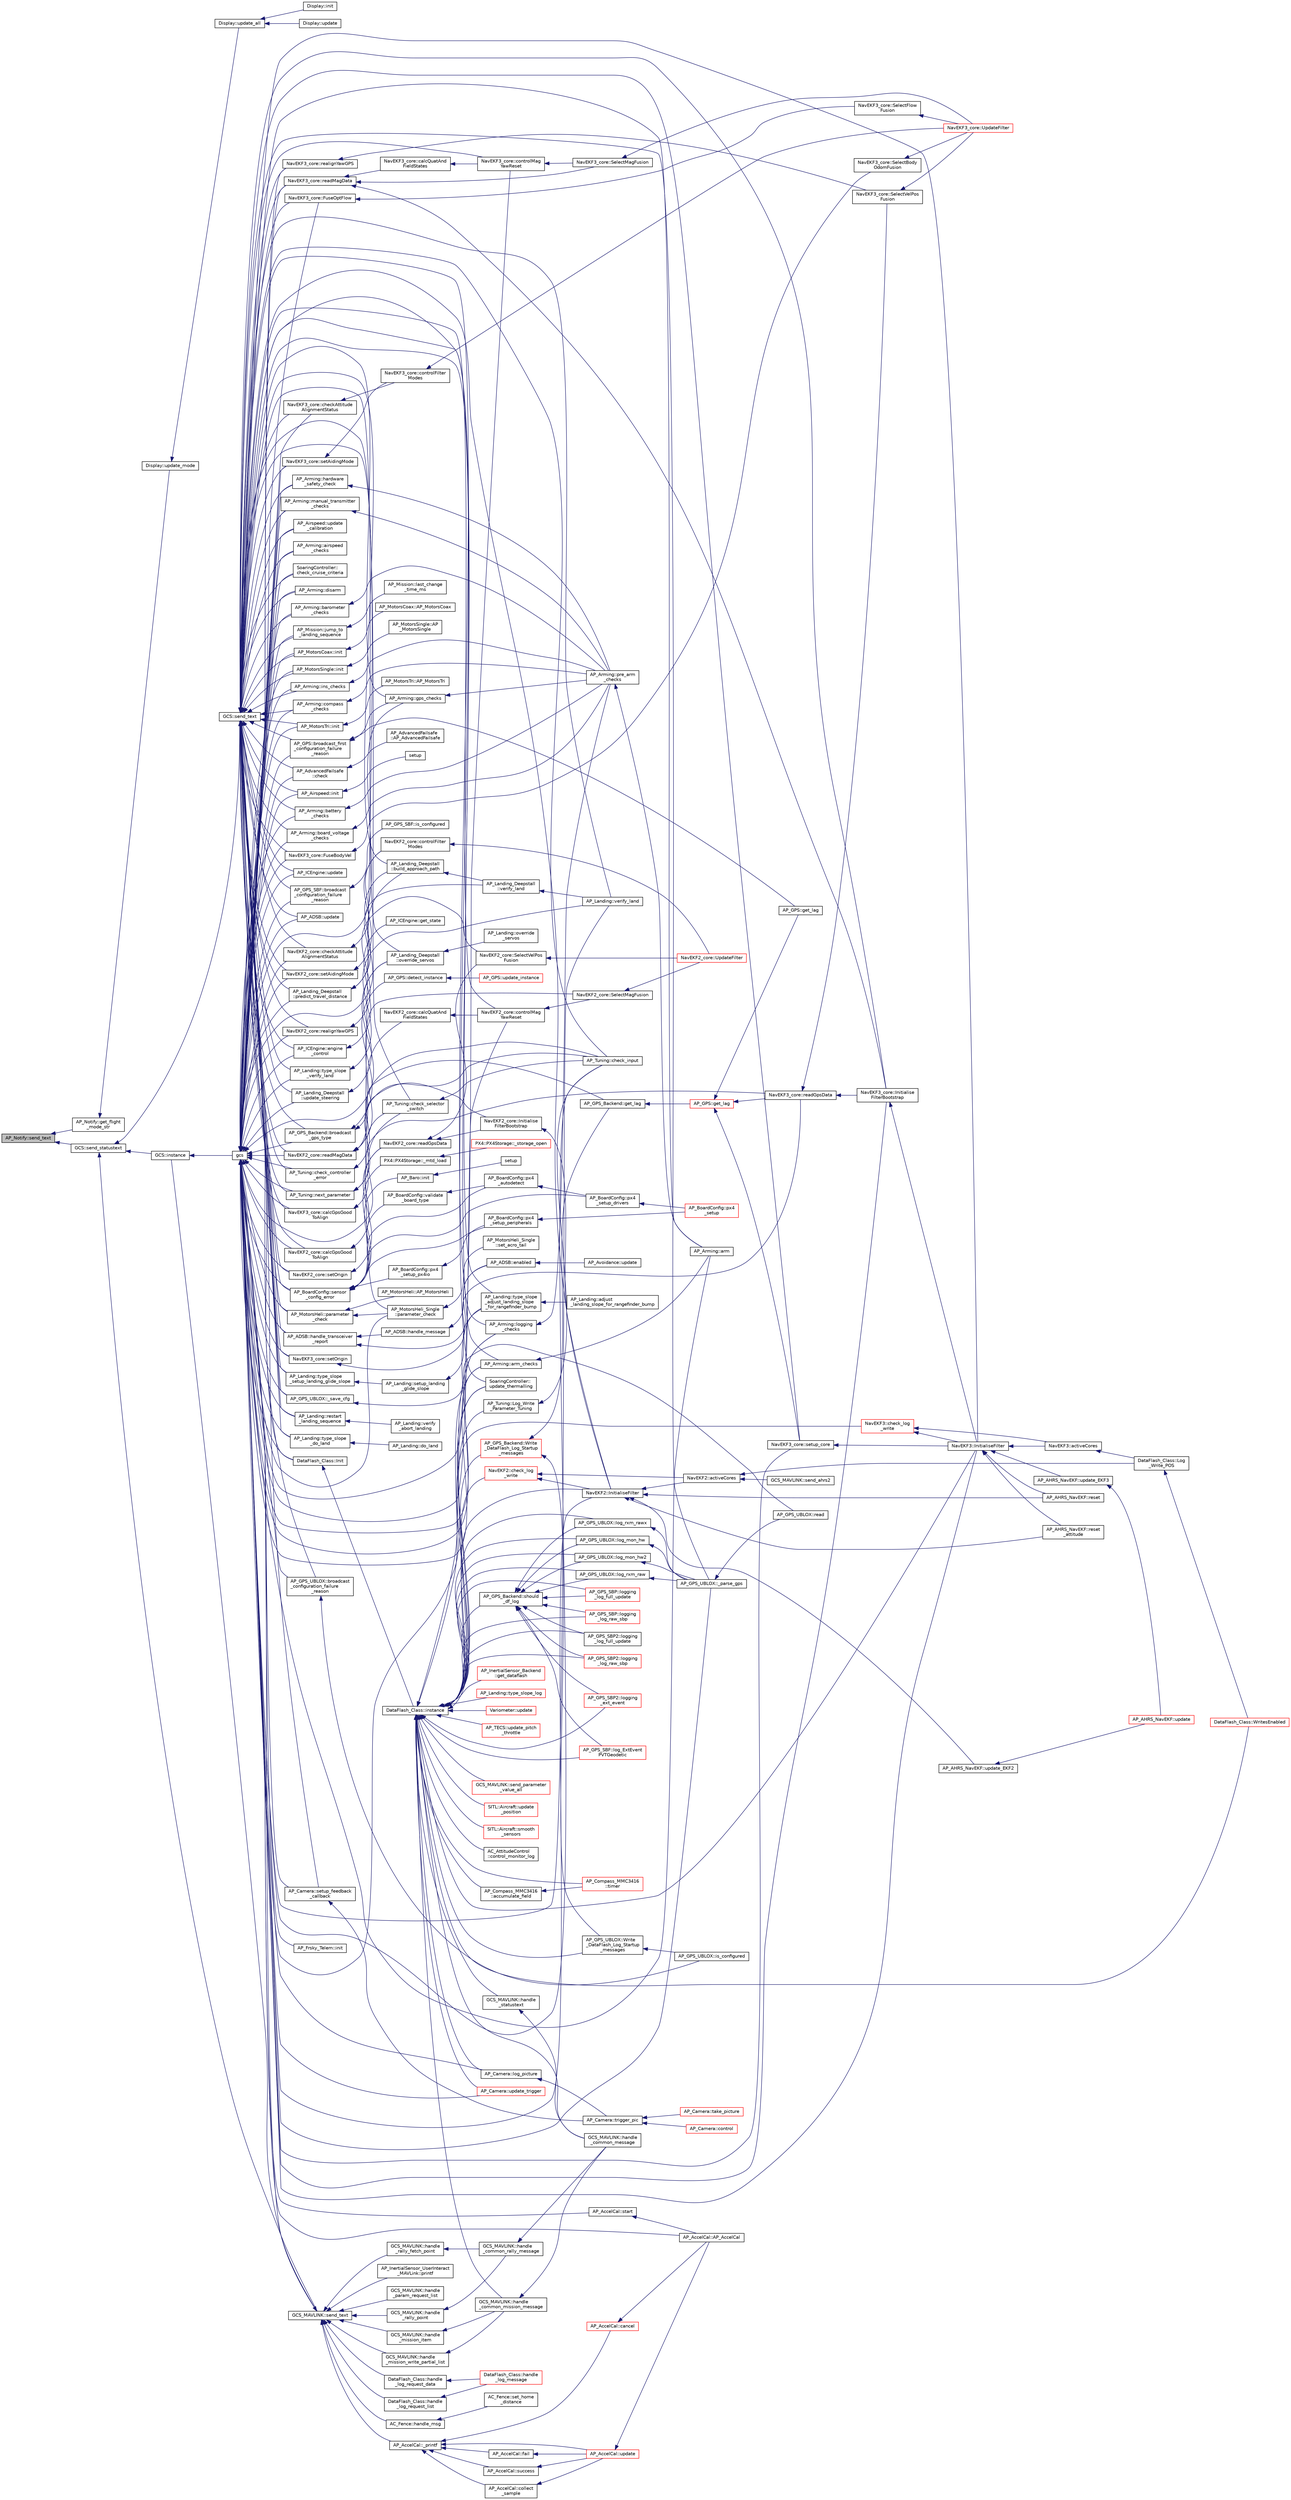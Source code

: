 digraph "AP_Notify::send_text"
{
 // INTERACTIVE_SVG=YES
  edge [fontname="Helvetica",fontsize="10",labelfontname="Helvetica",labelfontsize="10"];
  node [fontname="Helvetica",fontsize="10",shape=record];
  rankdir="LR";
  Node1 [label="AP_Notify::send_text",height=0.2,width=0.4,color="black", fillcolor="grey75", style="filled", fontcolor="black"];
  Node1 -> Node2 [dir="back",color="midnightblue",fontsize="10",style="solid",fontname="Helvetica"];
  Node2 [label="AP_Notify::get_flight\l_mode_str",height=0.2,width=0.4,color="black", fillcolor="white", style="filled",URL="$classAP__Notify.html#a315aeef94242b47b5e588a119529de9f"];
  Node2 -> Node3 [dir="back",color="midnightblue",fontsize="10",style="solid",fontname="Helvetica"];
  Node3 [label="Display::update_mode",height=0.2,width=0.4,color="black", fillcolor="white", style="filled",URL="$classDisplay.html#a451d07f2310565de93613d7de720e078"];
  Node3 -> Node4 [dir="back",color="midnightblue",fontsize="10",style="solid",fontname="Helvetica"];
  Node4 [label="Display::update_all",height=0.2,width=0.4,color="black", fillcolor="white", style="filled",URL="$classDisplay.html#ac7c05517e56f226edea08769a5607bcc"];
  Node4 -> Node5 [dir="back",color="midnightblue",fontsize="10",style="solid",fontname="Helvetica"];
  Node5 [label="Display::init",height=0.2,width=0.4,color="black", fillcolor="white", style="filled",URL="$classDisplay.html#a4626c1cb9f3ee5f4f9cb226de1115c2c"];
  Node4 -> Node6 [dir="back",color="midnightblue",fontsize="10",style="solid",fontname="Helvetica"];
  Node6 [label="Display::update",height=0.2,width=0.4,color="black", fillcolor="white", style="filled",URL="$classDisplay.html#ad2740b779d61e461c4dcaaf34f1fcd8f"];
  Node1 -> Node7 [dir="back",color="midnightblue",fontsize="10",style="solid",fontname="Helvetica"];
  Node7 [label="GCS::send_statustext",height=0.2,width=0.4,color="black", fillcolor="white", style="filled",URL="$classGCS.html#a313e604179053ea42415b1c9289f13cd"];
  Node7 -> Node8 [dir="back",color="midnightblue",fontsize="10",style="solid",fontname="Helvetica"];
  Node8 [label="GCS::send_text",height=0.2,width=0.4,color="black", fillcolor="white", style="filled",URL="$classGCS.html#a9866f3484283db744409e40719cef765"];
  Node8 -> Node9 [dir="back",color="midnightblue",fontsize="10",style="solid",fontname="Helvetica"];
  Node9 [label="AP_ADSB::update",height=0.2,width=0.4,color="black", fillcolor="white", style="filled",URL="$classAP__ADSB.html#ab8305f5d3238ab9efff026ed1e6dc283"];
  Node8 -> Node10 [dir="back",color="midnightblue",fontsize="10",style="solid",fontname="Helvetica"];
  Node10 [label="AP_ADSB::handle_transceiver\l_report",height=0.2,width=0.4,color="black", fillcolor="white", style="filled",URL="$classAP__ADSB.html#a3e100c93ec641fc04cbf8b0472a482f2"];
  Node10 -> Node11 [dir="back",color="midnightblue",fontsize="10",style="solid",fontname="Helvetica"];
  Node11 [label="AP_ADSB::enabled",height=0.2,width=0.4,color="black", fillcolor="white", style="filled",URL="$classAP__ADSB.html#af26aa027b7f46c7bc4c6df02e2b383d8"];
  Node11 -> Node12 [dir="back",color="midnightblue",fontsize="10",style="solid",fontname="Helvetica"];
  Node12 [label="AP_Avoidance::update",height=0.2,width=0.4,color="black", fillcolor="white", style="filled",URL="$classAP__Avoidance.html#a37059296c298d5f6d9a5fb11bab4d329"];
  Node10 -> Node13 [dir="back",color="midnightblue",fontsize="10",style="solid",fontname="Helvetica"];
  Node13 [label="AP_ADSB::handle_message",height=0.2,width=0.4,color="black", fillcolor="white", style="filled",URL="$classAP__ADSB.html#add2ce2f5a7bb949117e97164712f814e"];
  Node13 -> Node11 [dir="back",color="midnightblue",fontsize="10",style="solid",fontname="Helvetica"];
  Node8 -> Node14 [dir="back",color="midnightblue",fontsize="10",style="solid",fontname="Helvetica"];
  Node14 [label="AP_AdvancedFailsafe\l::check",height=0.2,width=0.4,color="black", fillcolor="white", style="filled",URL="$classAP__AdvancedFailsafe.html#a017a878d56457eea9bd9a59c07b92190"];
  Node14 -> Node15 [dir="back",color="midnightblue",fontsize="10",style="solid",fontname="Helvetica"];
  Node15 [label="AP_AdvancedFailsafe\l::AP_AdvancedFailsafe",height=0.2,width=0.4,color="black", fillcolor="white", style="filled",URL="$classAP__AdvancedFailsafe.html#a39be1f9cf2fd71b852e60314e24a5014"];
  Node8 -> Node16 [dir="back",color="midnightblue",fontsize="10",style="solid",fontname="Helvetica"];
  Node16 [label="AP_Airspeed::init",height=0.2,width=0.4,color="black", fillcolor="white", style="filled",URL="$classAP__Airspeed.html#a7499575104f24c6502e1148c353d9637"];
  Node16 -> Node17 [dir="back",color="midnightblue",fontsize="10",style="solid",fontname="Helvetica"];
  Node17 [label="setup",height=0.2,width=0.4,color="black", fillcolor="white", style="filled",URL="$Airspeed_8cpp.html#a4fc01d736fe50cf5b977f755b675f11d"];
  Node8 -> Node18 [dir="back",color="midnightblue",fontsize="10",style="solid",fontname="Helvetica"];
  Node18 [label="AP_Airspeed::update\l_calibration",height=0.2,width=0.4,color="black", fillcolor="white", style="filled",URL="$classAP__Airspeed.html#a1c80f3cc71861ab7b3ea235439746645"];
  Node8 -> Node19 [dir="back",color="midnightblue",fontsize="10",style="solid",fontname="Helvetica"];
  Node19 [label="AP_Arming::barometer\l_checks",height=0.2,width=0.4,color="black", fillcolor="white", style="filled",URL="$classAP__Arming.html#af6f4e5ed936ada30378367cda0ad7710"];
  Node19 -> Node20 [dir="back",color="midnightblue",fontsize="10",style="solid",fontname="Helvetica"];
  Node20 [label="AP_Arming::pre_arm\l_checks",height=0.2,width=0.4,color="black", fillcolor="white", style="filled",URL="$classAP__Arming.html#a73c03baf7f22b7124a2ac9e9286a850a"];
  Node20 -> Node21 [dir="back",color="midnightblue",fontsize="10",style="solid",fontname="Helvetica"];
  Node21 [label="AP_Arming::arm",height=0.2,width=0.4,color="black", fillcolor="white", style="filled",URL="$classAP__Arming.html#a47b859d9929a736df2f08a1cad03efcb"];
  Node8 -> Node22 [dir="back",color="midnightblue",fontsize="10",style="solid",fontname="Helvetica"];
  Node22 [label="AP_Arming::airspeed\l_checks",height=0.2,width=0.4,color="black", fillcolor="white", style="filled",URL="$classAP__Arming.html#a2b7ca6e3c7517feca088b28d45f2fc61"];
  Node8 -> Node23 [dir="back",color="midnightblue",fontsize="10",style="solid",fontname="Helvetica"];
  Node23 [label="AP_Arming::logging\l_checks",height=0.2,width=0.4,color="black", fillcolor="white", style="filled",URL="$classAP__Arming.html#a42b683a689bf706a186653bcf3c1d442"];
  Node23 -> Node20 [dir="back",color="midnightblue",fontsize="10",style="solid",fontname="Helvetica"];
  Node8 -> Node24 [dir="back",color="midnightblue",fontsize="10",style="solid",fontname="Helvetica"];
  Node24 [label="AP_Arming::ins_checks",height=0.2,width=0.4,color="black", fillcolor="white", style="filled",URL="$classAP__Arming.html#a98bb929393d206413a92adb94d443fc8"];
  Node24 -> Node20 [dir="back",color="midnightblue",fontsize="10",style="solid",fontname="Helvetica"];
  Node8 -> Node25 [dir="back",color="midnightblue",fontsize="10",style="solid",fontname="Helvetica"];
  Node25 [label="AP_Arming::compass\l_checks",height=0.2,width=0.4,color="black", fillcolor="white", style="filled",URL="$classAP__Arming.html#a24332b3f5e2e233914bce12e69ae9564"];
  Node25 -> Node20 [dir="back",color="midnightblue",fontsize="10",style="solid",fontname="Helvetica"];
  Node8 -> Node26 [dir="back",color="midnightblue",fontsize="10",style="solid",fontname="Helvetica"];
  Node26 [label="AP_Arming::gps_checks",height=0.2,width=0.4,color="black", fillcolor="white", style="filled",URL="$classAP__Arming.html#a3e31fe40e0d7d0e6befd2f82dd6b5a6d"];
  Node26 -> Node20 [dir="back",color="midnightblue",fontsize="10",style="solid",fontname="Helvetica"];
  Node8 -> Node27 [dir="back",color="midnightblue",fontsize="10",style="solid",fontname="Helvetica"];
  Node27 [label="AP_Arming::battery\l_checks",height=0.2,width=0.4,color="black", fillcolor="white", style="filled",URL="$classAP__Arming.html#a03bd378dc54cf6f8624cac6c2e59aa79"];
  Node27 -> Node20 [dir="back",color="midnightblue",fontsize="10",style="solid",fontname="Helvetica"];
  Node8 -> Node28 [dir="back",color="midnightblue",fontsize="10",style="solid",fontname="Helvetica"];
  Node28 [label="AP_Arming::hardware\l_safety_check",height=0.2,width=0.4,color="black", fillcolor="white", style="filled",URL="$classAP__Arming.html#a66dd88cc4605d1c91c655b2959274b5c"];
  Node28 -> Node20 [dir="back",color="midnightblue",fontsize="10",style="solid",fontname="Helvetica"];
  Node8 -> Node29 [dir="back",color="midnightblue",fontsize="10",style="solid",fontname="Helvetica"];
  Node29 [label="AP_Arming::manual_transmitter\l_checks",height=0.2,width=0.4,color="black", fillcolor="white", style="filled",URL="$classAP__Arming.html#aa2db8e16fc960948bf9ddd7fd875bb3b"];
  Node29 -> Node20 [dir="back",color="midnightblue",fontsize="10",style="solid",fontname="Helvetica"];
  Node8 -> Node30 [dir="back",color="midnightblue",fontsize="10",style="solid",fontname="Helvetica"];
  Node30 [label="AP_Arming::board_voltage\l_checks",height=0.2,width=0.4,color="black", fillcolor="white", style="filled",URL="$classAP__Arming.html#a3a7732a0c5ed5b5ccbb97e72c2a6587c"];
  Node30 -> Node20 [dir="back",color="midnightblue",fontsize="10",style="solid",fontname="Helvetica"];
  Node8 -> Node31 [dir="back",color="midnightblue",fontsize="10",style="solid",fontname="Helvetica"];
  Node31 [label="AP_Arming::arm_checks",height=0.2,width=0.4,color="black", fillcolor="white", style="filled",URL="$classAP__Arming.html#ab2f0095af9b74996b11006d85fc137ed"];
  Node31 -> Node21 [dir="back",color="midnightblue",fontsize="10",style="solid",fontname="Helvetica"];
  Node8 -> Node21 [dir="back",color="midnightblue",fontsize="10",style="solid",fontname="Helvetica"];
  Node8 -> Node32 [dir="back",color="midnightblue",fontsize="10",style="solid",fontname="Helvetica"];
  Node32 [label="AP_Arming::disarm",height=0.2,width=0.4,color="black", fillcolor="white", style="filled",URL="$classAP__Arming.html#a1cd502992feb63526f3e2942576d4c03"];
  Node8 -> Node33 [dir="back",color="midnightblue",fontsize="10",style="solid",fontname="Helvetica"];
  Node33 [label="AP_BoardConfig::sensor\l_config_error",height=0.2,width=0.4,color="black", fillcolor="white", style="filled",URL="$classAP__BoardConfig.html#ab7d977aecbbe7090266bee755bf2cc32"];
  Node33 -> Node34 [dir="back",color="midnightblue",fontsize="10",style="solid",fontname="Helvetica"];
  Node34 [label="PX4::PX4Storage::_mtd_load",height=0.2,width=0.4,color="black", fillcolor="white", style="filled",URL="$classPX4_1_1PX4Storage.html#aad546c170b46ea2e79f105f6a3118ae3"];
  Node34 -> Node35 [dir="back",color="midnightblue",fontsize="10",style="solid",fontname="Helvetica"];
  Node35 [label="PX4::PX4Storage::_storage_open",height=0.2,width=0.4,color="red", fillcolor="white", style="filled",URL="$classPX4_1_1PX4Storage.html#a02878fb502221c2389d3758bbab18170"];
  Node33 -> Node36 [dir="back",color="midnightblue",fontsize="10",style="solid",fontname="Helvetica"];
  Node36 [label="AP_Baro::init",height=0.2,width=0.4,color="black", fillcolor="white", style="filled",URL="$classAP__Baro.html#a942db790233528bfbb4d9a07c3454360"];
  Node36 -> Node37 [dir="back",color="midnightblue",fontsize="10",style="solid",fontname="Helvetica"];
  Node37 [label="setup",height=0.2,width=0.4,color="black", fillcolor="white", style="filled",URL="$BARO__generic_8cpp.html#a4fc01d736fe50cf5b977f755b675f11d"];
  Node33 -> Node38 [dir="back",color="midnightblue",fontsize="10",style="solid",fontname="Helvetica"];
  Node38 [label="AP_BoardConfig::px4\l_autodetect",height=0.2,width=0.4,color="black", fillcolor="white", style="filled",URL="$classAP__BoardConfig.html#a7c4ef7fb1a262ecf7ae398c064a8bd2b"];
  Node38 -> Node39 [dir="back",color="midnightblue",fontsize="10",style="solid",fontname="Helvetica"];
  Node39 [label="AP_BoardConfig::px4\l_setup_drivers",height=0.2,width=0.4,color="black", fillcolor="white", style="filled",URL="$classAP__BoardConfig.html#a8eea748fde57e8fe745477393457c576"];
  Node39 -> Node40 [dir="back",color="midnightblue",fontsize="10",style="solid",fontname="Helvetica"];
  Node40 [label="AP_BoardConfig::px4\l_setup",height=0.2,width=0.4,color="red", fillcolor="white", style="filled",URL="$classAP__BoardConfig.html#acc8c8524ca7415a823bb446a8a09d1f1"];
  Node33 -> Node39 [dir="back",color="midnightblue",fontsize="10",style="solid",fontname="Helvetica"];
  Node33 -> Node41 [dir="back",color="midnightblue",fontsize="10",style="solid",fontname="Helvetica"];
  Node41 [label="AP_BoardConfig::px4\l_setup_peripherals",height=0.2,width=0.4,color="black", fillcolor="white", style="filled",URL="$classAP__BoardConfig.html#abf10a9f4d43760ea3311c4bd22e6205f"];
  Node41 -> Node40 [dir="back",color="midnightblue",fontsize="10",style="solid",fontname="Helvetica"];
  Node33 -> Node42 [dir="back",color="midnightblue",fontsize="10",style="solid",fontname="Helvetica"];
  Node42 [label="AP_BoardConfig::px4\l_setup_px4io",height=0.2,width=0.4,color="black", fillcolor="white", style="filled",URL="$classAP__BoardConfig.html#aa2db66012c1c14fc1ae4f42ff3433785"];
  Node42 -> Node41 [dir="back",color="midnightblue",fontsize="10",style="solid",fontname="Helvetica"];
  Node33 -> Node43 [dir="back",color="midnightblue",fontsize="10",style="solid",fontname="Helvetica"];
  Node43 [label="AP_BoardConfig::validate\l_board_type",height=0.2,width=0.4,color="black", fillcolor="white", style="filled",URL="$classAP__BoardConfig.html#a4627edfc76be9285ca507f8a58c60b72"];
  Node43 -> Node38 [dir="back",color="midnightblue",fontsize="10",style="solid",fontname="Helvetica"];
  Node8 -> Node44 [dir="back",color="midnightblue",fontsize="10",style="solid",fontname="Helvetica"];
  Node44 [label="AP_Camera::setup_feedback\l_callback",height=0.2,width=0.4,color="black", fillcolor="white", style="filled",URL="$classAP__Camera.html#a52203d3c3cc7e420e58c6d0e882f35f4"];
  Node44 -> Node45 [dir="back",color="midnightblue",fontsize="10",style="solid",fontname="Helvetica"];
  Node45 [label="AP_Camera::trigger_pic",height=0.2,width=0.4,color="black", fillcolor="white", style="filled",URL="$classAP__Camera.html#a912338131e4f4ab09eb09139d471b7b3"];
  Node45 -> Node46 [dir="back",color="midnightblue",fontsize="10",style="solid",fontname="Helvetica"];
  Node46 [label="AP_Camera::control",height=0.2,width=0.4,color="red", fillcolor="white", style="filled",URL="$classAP__Camera.html#a7c7aa23d1a71db5345bb11899bbb8f31"];
  Node45 -> Node47 [dir="back",color="midnightblue",fontsize="10",style="solid",fontname="Helvetica"];
  Node47 [label="AP_Camera::take_picture",height=0.2,width=0.4,color="red", fillcolor="white", style="filled",URL="$classAP__Camera.html#a5d7170c290ba358aab4e79e8e79bbb70"];
  Node8 -> Node48 [dir="back",color="midnightblue",fontsize="10",style="solid",fontname="Helvetica"];
  Node48 [label="AP_GPS::broadcast_first\l_configuration_failure\l_reason",height=0.2,width=0.4,color="black", fillcolor="white", style="filled",URL="$classAP__GPS.html#a04a660c6aeee0add4d4d6ebac74c2944"];
  Node48 -> Node49 [dir="back",color="midnightblue",fontsize="10",style="solid",fontname="Helvetica"];
  Node49 [label="AP_GPS::get_lag",height=0.2,width=0.4,color="black", fillcolor="white", style="filled",URL="$classAP__GPS.html#a6e74a89971cdb43f9d24e5dd9a36a090"];
  Node48 -> Node26 [dir="back",color="midnightblue",fontsize="10",style="solid",fontname="Helvetica"];
  Node8 -> Node50 [dir="back",color="midnightblue",fontsize="10",style="solid",fontname="Helvetica"];
  Node50 [label="AP_GPS_SBF::broadcast\l_configuration_failure\l_reason",height=0.2,width=0.4,color="black", fillcolor="white", style="filled",URL="$classAP__GPS__SBF.html#a3afd5ceacd87462981cc290fd3dcc66d"];
  Node50 -> Node51 [dir="back",color="midnightblue",fontsize="10",style="solid",fontname="Helvetica"];
  Node51 [label="AP_GPS_SBF::is_configured",height=0.2,width=0.4,color="black", fillcolor="white", style="filled",URL="$classAP__GPS__SBF.html#a6efa60b7831d8b60ebee050d2d37842d"];
  Node8 -> Node52 [dir="back",color="midnightblue",fontsize="10",style="solid",fontname="Helvetica"];
  Node52 [label="AP_GPS_UBLOX::_parse_gps",height=0.2,width=0.4,color="black", fillcolor="white", style="filled",URL="$classAP__GPS__UBLOX.html#a16ae8ab4b0babfbc2245beb0a438ec33"];
  Node52 -> Node53 [dir="back",color="midnightblue",fontsize="10",style="solid",fontname="Helvetica"];
  Node53 [label="AP_GPS_UBLOX::read",height=0.2,width=0.4,color="black", fillcolor="white", style="filled",URL="$classAP__GPS__UBLOX.html#a09825f5ca37ee9bdb5e0939a4073a84e"];
  Node8 -> Node54 [dir="back",color="midnightblue",fontsize="10",style="solid",fontname="Helvetica"];
  Node54 [label="AP_GPS_UBLOX::_save_cfg",height=0.2,width=0.4,color="black", fillcolor="white", style="filled",URL="$classAP__GPS__UBLOX.html#a735f714c51ff36ab8e5fa4cf266627ab"];
  Node54 -> Node53 [dir="back",color="midnightblue",fontsize="10",style="solid",fontname="Helvetica"];
  Node8 -> Node55 [dir="back",color="midnightblue",fontsize="10",style="solid",fontname="Helvetica"];
  Node55 [label="AP_GPS_UBLOX::broadcast\l_configuration_failure\l_reason",height=0.2,width=0.4,color="black", fillcolor="white", style="filled",URL="$classAP__GPS__UBLOX.html#a63fbd7a6bd3cac3ce3072a4713a0d1bc"];
  Node55 -> Node56 [dir="back",color="midnightblue",fontsize="10",style="solid",fontname="Helvetica"];
  Node56 [label="AP_GPS_UBLOX::is_configured",height=0.2,width=0.4,color="black", fillcolor="white", style="filled",URL="$classAP__GPS__UBLOX.html#a58f67b3059c4ba8892d12ae9139f077d"];
  Node8 -> Node57 [dir="back",color="midnightblue",fontsize="10",style="solid",fontname="Helvetica"];
  Node57 [label="AP_GPS_Backend::broadcast\l_gps_type",height=0.2,width=0.4,color="black", fillcolor="white", style="filled",URL="$classAP__GPS__Backend.html#ae08cc0de134fdba86c629c09dc5c8790"];
  Node57 -> Node58 [dir="back",color="midnightblue",fontsize="10",style="solid",fontname="Helvetica"];
  Node58 [label="AP_GPS::detect_instance",height=0.2,width=0.4,color="black", fillcolor="white", style="filled",URL="$classAP__GPS.html#a4bdd5c70ed358b4147a58c7d09f040dd"];
  Node58 -> Node59 [dir="back",color="midnightblue",fontsize="10",style="solid",fontname="Helvetica"];
  Node59 [label="AP_GPS::update_instance",height=0.2,width=0.4,color="red", fillcolor="white", style="filled",URL="$classAP__GPS.html#a83302e8b52e5d01ae67375b3542eb460"];
  Node57 -> Node60 [dir="back",color="midnightblue",fontsize="10",style="solid",fontname="Helvetica"];
  Node60 [label="AP_GPS_Backend::get_lag",height=0.2,width=0.4,color="black", fillcolor="white", style="filled",URL="$classAP__GPS__Backend.html#aef958d85d2717afc7b1e3af3eaf19291"];
  Node60 -> Node61 [dir="back",color="midnightblue",fontsize="10",style="solid",fontname="Helvetica"];
  Node61 [label="AP_GPS::get_lag",height=0.2,width=0.4,color="red", fillcolor="white", style="filled",URL="$classAP__GPS.html#a4a682466e84404be8ca6f66816fd56a5"];
  Node61 -> Node49 [dir="back",color="midnightblue",fontsize="10",style="solid",fontname="Helvetica"];
  Node61 -> Node62 [dir="back",color="midnightblue",fontsize="10",style="solid",fontname="Helvetica"];
  Node62 [label="NavEKF3_core::readGpsData",height=0.2,width=0.4,color="black", fillcolor="white", style="filled",URL="$classNavEKF3__core.html#ac8dc281034818e5fc9b2207daa2b7c3a"];
  Node62 -> Node63 [dir="back",color="midnightblue",fontsize="10",style="solid",fontname="Helvetica"];
  Node63 [label="NavEKF3_core::Initialise\lFilterBootstrap",height=0.2,width=0.4,color="black", fillcolor="white", style="filled",URL="$classNavEKF3__core.html#aae18ada44b1b7be0d45af03391ef961a"];
  Node63 -> Node64 [dir="back",color="midnightblue",fontsize="10",style="solid",fontname="Helvetica"];
  Node64 [label="NavEKF3::InitialiseFilter",height=0.2,width=0.4,color="black", fillcolor="white", style="filled",URL="$classNavEKF3.html#a07f064fa513fbb6e7188141904f3b5b5"];
  Node64 -> Node65 [dir="back",color="midnightblue",fontsize="10",style="solid",fontname="Helvetica"];
  Node65 [label="AP_AHRS_NavEKF::update_EKF3",height=0.2,width=0.4,color="black", fillcolor="white", style="filled",URL="$classAP__AHRS__NavEKF.html#a324160404f12959e955554f5aed26459"];
  Node65 -> Node66 [dir="back",color="midnightblue",fontsize="10",style="solid",fontname="Helvetica"];
  Node66 [label="AP_AHRS_NavEKF::update",height=0.2,width=0.4,color="red", fillcolor="white", style="filled",URL="$classAP__AHRS__NavEKF.html#ac8111979c5dc37a55b2c50818534ea52"];
  Node64 -> Node67 [dir="back",color="midnightblue",fontsize="10",style="solid",fontname="Helvetica"];
  Node67 [label="AP_AHRS_NavEKF::reset",height=0.2,width=0.4,color="black", fillcolor="white", style="filled",URL="$classAP__AHRS__NavEKF.html#a532ff0df024a4537e5a108c42ba405a7"];
  Node64 -> Node68 [dir="back",color="midnightblue",fontsize="10",style="solid",fontname="Helvetica"];
  Node68 [label="AP_AHRS_NavEKF::reset\l_attitude",height=0.2,width=0.4,color="black", fillcolor="white", style="filled",URL="$classAP__AHRS__NavEKF.html#a9bd3c7f1793a48cd0d736b19fbfaf19a"];
  Node64 -> Node69 [dir="back",color="midnightblue",fontsize="10",style="solid",fontname="Helvetica"];
  Node69 [label="NavEKF3::activeCores",height=0.2,width=0.4,color="black", fillcolor="white", style="filled",URL="$classNavEKF3.html#a3e1f50ad977a17222fcd7a6851b0f2ec"];
  Node69 -> Node70 [dir="back",color="midnightblue",fontsize="10",style="solid",fontname="Helvetica"];
  Node70 [label="DataFlash_Class::Log\l_Write_POS",height=0.2,width=0.4,color="black", fillcolor="white", style="filled",URL="$classDataFlash__Class.html#a46e58faaa53c44516433f6bb7bde4163"];
  Node70 -> Node71 [dir="back",color="midnightblue",fontsize="10",style="solid",fontname="Helvetica"];
  Node71 [label="DataFlash_Class::WritesEnabled",height=0.2,width=0.4,color="red", fillcolor="white", style="filled",URL="$classDataFlash__Class.html#a680528ccef337901407a125439e1f397"];
  Node62 -> Node72 [dir="back",color="midnightblue",fontsize="10",style="solid",fontname="Helvetica"];
  Node72 [label="NavEKF3_core::SelectVelPos\lFusion",height=0.2,width=0.4,color="black", fillcolor="white", style="filled",URL="$classNavEKF3__core.html#a8f4723dabc873f7112948a18b290fb01"];
  Node72 -> Node73 [dir="back",color="midnightblue",fontsize="10",style="solid",fontname="Helvetica"];
  Node73 [label="NavEKF3_core::UpdateFilter",height=0.2,width=0.4,color="red", fillcolor="white", style="filled",URL="$classNavEKF3__core.html#a2a7fae9e0bf2ce6fc2f9b3918dc168d3"];
  Node61 -> Node74 [dir="back",color="midnightblue",fontsize="10",style="solid",fontname="Helvetica"];
  Node74 [label="NavEKF3_core::setup_core",height=0.2,width=0.4,color="black", fillcolor="white", style="filled",URL="$classNavEKF3__core.html#a0b8f47e59f846a862b145edfaa9b7e99"];
  Node74 -> Node64 [dir="back",color="midnightblue",fontsize="10",style="solid",fontname="Helvetica"];
  Node8 -> Node75 [dir="back",color="midnightblue",fontsize="10",style="solid",fontname="Helvetica"];
  Node75 [label="AP_ICEngine::update",height=0.2,width=0.4,color="black", fillcolor="white", style="filled",URL="$classAP__ICEngine.html#a72c0687138bdfde2f905f00be039b710"];
  Node8 -> Node76 [dir="back",color="midnightblue",fontsize="10",style="solid",fontname="Helvetica"];
  Node76 [label="AP_ICEngine::engine\l_control",height=0.2,width=0.4,color="black", fillcolor="white", style="filled",URL="$classAP__ICEngine.html#a7ff9bcb99673c2fdd18f017902759fdc"];
  Node76 -> Node77 [dir="back",color="midnightblue",fontsize="10",style="solid",fontname="Helvetica"];
  Node77 [label="AP_ICEngine::get_state",height=0.2,width=0.4,color="black", fillcolor="white", style="filled",URL="$classAP__ICEngine.html#a8f16fbca2b8c8ecd7b0c4b25e75b780c"];
  Node8 -> Node78 [dir="back",color="midnightblue",fontsize="10",style="solid",fontname="Helvetica"];
  Node78 [label="AP_Landing::verify_land",height=0.2,width=0.4,color="black", fillcolor="white", style="filled",URL="$classAP__Landing.html#afdbc34de818b9cb366336c23660fd495"];
  Node8 -> Node79 [dir="back",color="midnightblue",fontsize="10",style="solid",fontname="Helvetica"];
  Node79 [label="AP_Landing::restart\l_landing_sequence",height=0.2,width=0.4,color="black", fillcolor="white", style="filled",URL="$classAP__Landing.html#a4cb652398231c274e6061aa6b211366b"];
  Node79 -> Node80 [dir="back",color="midnightblue",fontsize="10",style="solid",fontname="Helvetica"];
  Node80 [label="AP_Landing::verify\l_abort_landing",height=0.2,width=0.4,color="black", fillcolor="white", style="filled",URL="$classAP__Landing.html#a23d5d937afe630bfa1d3eeea5d767e4b"];
  Node8 -> Node81 [dir="back",color="midnightblue",fontsize="10",style="solid",fontname="Helvetica"];
  Node81 [label="AP_Landing_Deepstall\l::override_servos",height=0.2,width=0.4,color="black", fillcolor="white", style="filled",URL="$classAP__Landing__Deepstall.html#aa518e1d049391f63af62d1374f4ee817"];
  Node81 -> Node82 [dir="back",color="midnightblue",fontsize="10",style="solid",fontname="Helvetica"];
  Node82 [label="AP_Landing::override\l_servos",height=0.2,width=0.4,color="black", fillcolor="white", style="filled",URL="$classAP__Landing.html#ab2d71a947b43a822f9b76a29ac4cf901"];
  Node8 -> Node83 [dir="back",color="midnightblue",fontsize="10",style="solid",fontname="Helvetica"];
  Node83 [label="AP_Landing_Deepstall\l::build_approach_path",height=0.2,width=0.4,color="black", fillcolor="white", style="filled",URL="$classAP__Landing__Deepstall.html#a4a72b071a83b10f686db40d93a9ddb7c"];
  Node83 -> Node84 [dir="back",color="midnightblue",fontsize="10",style="solid",fontname="Helvetica"];
  Node84 [label="AP_Landing_Deepstall\l::verify_land",height=0.2,width=0.4,color="black", fillcolor="white", style="filled",URL="$classAP__Landing__Deepstall.html#af3cde793ef57477c3468547de0a8a90f"];
  Node84 -> Node78 [dir="back",color="midnightblue",fontsize="10",style="solid",fontname="Helvetica"];
  Node8 -> Node85 [dir="back",color="midnightblue",fontsize="10",style="solid",fontname="Helvetica"];
  Node85 [label="AP_Landing_Deepstall\l::predict_travel_distance",height=0.2,width=0.4,color="black", fillcolor="white", style="filled",URL="$classAP__Landing__Deepstall.html#a03961c4449fc8bee752c05603b801f96"];
  Node85 -> Node83 [dir="back",color="midnightblue",fontsize="10",style="solid",fontname="Helvetica"];
  Node85 -> Node84 [dir="back",color="midnightblue",fontsize="10",style="solid",fontname="Helvetica"];
  Node8 -> Node86 [dir="back",color="midnightblue",fontsize="10",style="solid",fontname="Helvetica"];
  Node86 [label="AP_Landing_Deepstall\l::update_steering",height=0.2,width=0.4,color="black", fillcolor="white", style="filled",URL="$classAP__Landing__Deepstall.html#aab1493714eff9f5a31b0d084e003e536"];
  Node86 -> Node81 [dir="back",color="midnightblue",fontsize="10",style="solid",fontname="Helvetica"];
  Node8 -> Node87 [dir="back",color="midnightblue",fontsize="10",style="solid",fontname="Helvetica"];
  Node87 [label="AP_Landing::type_slope\l_do_land",height=0.2,width=0.4,color="black", fillcolor="white", style="filled",URL="$classAP__Landing.html#af39dd86c5af8eea24ce31fe858b9c26b"];
  Node87 -> Node88 [dir="back",color="midnightblue",fontsize="10",style="solid",fontname="Helvetica"];
  Node88 [label="AP_Landing::do_land",height=0.2,width=0.4,color="black", fillcolor="white", style="filled",URL="$classAP__Landing.html#ac7cb51eaa69d1bed262223b56ee2c4ce"];
  Node8 -> Node89 [dir="back",color="midnightblue",fontsize="10",style="solid",fontname="Helvetica"];
  Node89 [label="AP_Landing::type_slope\l_verify_land",height=0.2,width=0.4,color="black", fillcolor="white", style="filled",URL="$classAP__Landing.html#a7e884642791e4b1f0b9c396b86055a6a"];
  Node89 -> Node78 [dir="back",color="midnightblue",fontsize="10",style="solid",fontname="Helvetica"];
  Node8 -> Node90 [dir="back",color="midnightblue",fontsize="10",style="solid",fontname="Helvetica"];
  Node90 [label="AP_Landing::type_slope\l_adjust_landing_slope\l_for_rangefinder_bump",height=0.2,width=0.4,color="black", fillcolor="white", style="filled",URL="$classAP__Landing.html#a68317a4d27e65aadc7013a9363da5ce3"];
  Node90 -> Node91 [dir="back",color="midnightblue",fontsize="10",style="solid",fontname="Helvetica"];
  Node91 [label="AP_Landing::adjust\l_landing_slope_for_rangefinder_bump",height=0.2,width=0.4,color="black", fillcolor="white", style="filled",URL="$classAP__Landing.html#aca701ba52726269447500bdf654b3b10"];
  Node8 -> Node92 [dir="back",color="midnightblue",fontsize="10",style="solid",fontname="Helvetica"];
  Node92 [label="AP_Landing::type_slope\l_setup_landing_glide_slope",height=0.2,width=0.4,color="black", fillcolor="white", style="filled",URL="$classAP__Landing.html#a1dfa510a03baa86e6814acf6b3c75595"];
  Node92 -> Node93 [dir="back",color="midnightblue",fontsize="10",style="solid",fontname="Helvetica"];
  Node93 [label="AP_Landing::setup_landing\l_glide_slope",height=0.2,width=0.4,color="black", fillcolor="white", style="filled",URL="$classAP__Landing.html#a5cdce89b787f18c99ced194d501c50ae"];
  Node93 -> Node90 [dir="back",color="midnightblue",fontsize="10",style="solid",fontname="Helvetica"];
  Node8 -> Node94 [dir="back",color="midnightblue",fontsize="10",style="solid",fontname="Helvetica"];
  Node94 [label="AP_Mission::jump_to\l_landing_sequence",height=0.2,width=0.4,color="black", fillcolor="white", style="filled",URL="$classAP__Mission.html#a05baa29469cdd5a9606903a7c6b3f3c1"];
  Node94 -> Node95 [dir="back",color="midnightblue",fontsize="10",style="solid",fontname="Helvetica"];
  Node95 [label="AP_Mission::last_change\l_time_ms",height=0.2,width=0.4,color="black", fillcolor="white", style="filled",URL="$classAP__Mission.html#ad7c38b95e293e4a8304ecf520842e5c7"];
  Node8 -> Node96 [dir="back",color="midnightblue",fontsize="10",style="solid",fontname="Helvetica"];
  Node96 [label="AP_MotorsCoax::init",height=0.2,width=0.4,color="black", fillcolor="white", style="filled",URL="$classAP__MotorsCoax.html#a608e8b345514d5dc776e9127340c16ce"];
  Node96 -> Node97 [dir="back",color="midnightblue",fontsize="10",style="solid",fontname="Helvetica"];
  Node97 [label="AP_MotorsCoax::AP_MotorsCoax",height=0.2,width=0.4,color="black", fillcolor="white", style="filled",URL="$classAP__MotorsCoax.html#a9f2013067a9ad3699bad4bd7ec4fba55",tooltip="Constructor. "];
  Node8 -> Node98 [dir="back",color="midnightblue",fontsize="10",style="solid",fontname="Helvetica"];
  Node98 [label="AP_MotorsHeli::parameter\l_check",height=0.2,width=0.4,color="black", fillcolor="white", style="filled",URL="$classAP__MotorsHeli.html#aa7172580b1d54866a8314e3276fe629f"];
  Node98 -> Node99 [dir="back",color="midnightblue",fontsize="10",style="solid",fontname="Helvetica"];
  Node99 [label="AP_MotorsHeli::AP_MotorsHeli",height=0.2,width=0.4,color="black", fillcolor="white", style="filled",URL="$classAP__MotorsHeli.html#a800343822b4cef4639f4f0a563cb1875",tooltip="Constructor. "];
  Node98 -> Node100 [dir="back",color="midnightblue",fontsize="10",style="solid",fontname="Helvetica"];
  Node100 [label="AP_MotorsHeli_Single\l::parameter_check",height=0.2,width=0.4,color="black", fillcolor="white", style="filled",URL="$classAP__MotorsHeli__Single.html#a3a46691da820ffb3555bcf207127d372"];
  Node100 -> Node101 [dir="back",color="midnightblue",fontsize="10",style="solid",fontname="Helvetica"];
  Node101 [label="AP_MotorsHeli_Single\l::set_acro_tail",height=0.2,width=0.4,color="black", fillcolor="white", style="filled",URL="$classAP__MotorsHeli__Single.html#a190e383774bbdb47389e2a42a4b61fd0"];
  Node8 -> Node100 [dir="back",color="midnightblue",fontsize="10",style="solid",fontname="Helvetica"];
  Node8 -> Node102 [dir="back",color="midnightblue",fontsize="10",style="solid",fontname="Helvetica"];
  Node102 [label="AP_MotorsSingle::init",height=0.2,width=0.4,color="black", fillcolor="white", style="filled",URL="$classAP__MotorsSingle.html#a23f9e9dec626aa810d730065eabadbf3"];
  Node102 -> Node103 [dir="back",color="midnightblue",fontsize="10",style="solid",fontname="Helvetica"];
  Node103 [label="AP_MotorsSingle::AP\l_MotorsSingle",height=0.2,width=0.4,color="black", fillcolor="white", style="filled",URL="$classAP__MotorsSingle.html#a93eade83957680ac6f0b01fadc8fbbfa",tooltip="Constructor. "];
  Node8 -> Node104 [dir="back",color="midnightblue",fontsize="10",style="solid",fontname="Helvetica"];
  Node104 [label="AP_MotorsTri::init",height=0.2,width=0.4,color="black", fillcolor="white", style="filled",URL="$classAP__MotorsTri.html#ab3d9289eccb10b59908b71f5d6deef12"];
  Node104 -> Node105 [dir="back",color="midnightblue",fontsize="10",style="solid",fontname="Helvetica"];
  Node105 [label="AP_MotorsTri::AP_MotorsTri",height=0.2,width=0.4,color="black", fillcolor="white", style="filled",URL="$classAP__MotorsTri.html#a282f48b7e788fbbe5ae835a00937cb02",tooltip="Constructor. "];
  Node8 -> Node106 [dir="back",color="midnightblue",fontsize="10",style="solid",fontname="Helvetica"];
  Node106 [label="NavEKF2::InitialiseFilter",height=0.2,width=0.4,color="black", fillcolor="white", style="filled",URL="$classNavEKF2.html#a9c447b8d84abf2dfc845ddbbbad46a2b"];
  Node106 -> Node107 [dir="back",color="midnightblue",fontsize="10",style="solid",fontname="Helvetica"];
  Node107 [label="AP_AHRS_NavEKF::update_EKF2",height=0.2,width=0.4,color="black", fillcolor="white", style="filled",URL="$classAP__AHRS__NavEKF.html#a0187c6d3d4348b002a204c05d3e94b07"];
  Node107 -> Node66 [dir="back",color="midnightblue",fontsize="10",style="solid",fontname="Helvetica"];
  Node106 -> Node67 [dir="back",color="midnightblue",fontsize="10",style="solid",fontname="Helvetica"];
  Node106 -> Node68 [dir="back",color="midnightblue",fontsize="10",style="solid",fontname="Helvetica"];
  Node106 -> Node108 [dir="back",color="midnightblue",fontsize="10",style="solid",fontname="Helvetica"];
  Node108 [label="NavEKF2::activeCores",height=0.2,width=0.4,color="black", fillcolor="white", style="filled",URL="$classNavEKF2.html#ab18af2714c15fcf190493c01e2a28c73"];
  Node108 -> Node70 [dir="back",color="midnightblue",fontsize="10",style="solid",fontname="Helvetica"];
  Node108 -> Node109 [dir="back",color="midnightblue",fontsize="10",style="solid",fontname="Helvetica"];
  Node109 [label="GCS_MAVLINK::send_ahrs2",height=0.2,width=0.4,color="black", fillcolor="white", style="filled",URL="$structGCS__MAVLINK.html#a558ba3447048b78cb9dde460053e2741"];
  Node8 -> Node110 [dir="back",color="midnightblue",fontsize="10",style="solid",fontname="Helvetica"];
  Node110 [label="NavEKF2_core::setAidingMode",height=0.2,width=0.4,color="black", fillcolor="white", style="filled",URL="$classNavEKF2__core.html#a9bd042974d65cfc6b789959c980281e9"];
  Node110 -> Node111 [dir="back",color="midnightblue",fontsize="10",style="solid",fontname="Helvetica"];
  Node111 [label="NavEKF2_core::controlFilter\lModes",height=0.2,width=0.4,color="black", fillcolor="white", style="filled",URL="$classNavEKF2__core.html#a9c41b138c335540f4cc51c4b3fff9b9f"];
  Node111 -> Node112 [dir="back",color="midnightblue",fontsize="10",style="solid",fontname="Helvetica"];
  Node112 [label="NavEKF2_core::UpdateFilter",height=0.2,width=0.4,color="red", fillcolor="white", style="filled",URL="$classNavEKF2__core.html#a5f5c815cbd5ebba30d731f89f87726c3"];
  Node8 -> Node113 [dir="back",color="midnightblue",fontsize="10",style="solid",fontname="Helvetica"];
  Node113 [label="NavEKF2_core::checkAttitude\lAlignmentStatus",height=0.2,width=0.4,color="black", fillcolor="white", style="filled",URL="$classNavEKF2__core.html#aeae0381fbcdde23ea1a58f929d0aeafb"];
  Node113 -> Node111 [dir="back",color="midnightblue",fontsize="10",style="solid",fontname="Helvetica"];
  Node8 -> Node114 [dir="back",color="midnightblue",fontsize="10",style="solid",fontname="Helvetica"];
  Node114 [label="NavEKF2_core::setOrigin",height=0.2,width=0.4,color="black", fillcolor="white", style="filled",URL="$classNavEKF2__core.html#af5d9a266f5cbe14a3777c0fd4b54a8a2"];
  Node114 -> Node115 [dir="back",color="midnightblue",fontsize="10",style="solid",fontname="Helvetica"];
  Node115 [label="NavEKF2_core::readGpsData",height=0.2,width=0.4,color="black", fillcolor="white", style="filled",URL="$classNavEKF2__core.html#ae325dba2deac733f1de41c5e7ee4f707"];
  Node115 -> Node116 [dir="back",color="midnightblue",fontsize="10",style="solid",fontname="Helvetica"];
  Node116 [label="NavEKF2_core::Initialise\lFilterBootstrap",height=0.2,width=0.4,color="black", fillcolor="white", style="filled",URL="$classNavEKF2__core.html#a4a06ae47c3edebdecd2b179a0567f00b"];
  Node116 -> Node106 [dir="back",color="midnightblue",fontsize="10",style="solid",fontname="Helvetica"];
  Node115 -> Node117 [dir="back",color="midnightblue",fontsize="10",style="solid",fontname="Helvetica"];
  Node117 [label="NavEKF2_core::SelectVelPos\lFusion",height=0.2,width=0.4,color="black", fillcolor="white", style="filled",URL="$classNavEKF2__core.html#aff31047fa71772bca7ce574617ede0f6"];
  Node117 -> Node112 [dir="back",color="midnightblue",fontsize="10",style="solid",fontname="Helvetica"];
  Node8 -> Node118 [dir="back",color="midnightblue",fontsize="10",style="solid",fontname="Helvetica"];
  Node118 [label="NavEKF2_core::controlMag\lYawReset",height=0.2,width=0.4,color="black", fillcolor="white", style="filled",URL="$classNavEKF2__core.html#a3989e564224adfa26b0e32a5a03aca10"];
  Node118 -> Node119 [dir="back",color="midnightblue",fontsize="10",style="solid",fontname="Helvetica"];
  Node119 [label="NavEKF2_core::SelectMagFusion",height=0.2,width=0.4,color="black", fillcolor="white", style="filled",URL="$classNavEKF2__core.html#aa0f6cd840e93e0233f056c88ce45ef85"];
  Node119 -> Node112 [dir="back",color="midnightblue",fontsize="10",style="solid",fontname="Helvetica"];
  Node8 -> Node120 [dir="back",color="midnightblue",fontsize="10",style="solid",fontname="Helvetica"];
  Node120 [label="NavEKF2_core::realignYawGPS",height=0.2,width=0.4,color="black", fillcolor="white", style="filled",URL="$classNavEKF2__core.html#aed15cb967c48ddec08676da95e7af668"];
  Node120 -> Node117 [dir="back",color="midnightblue",fontsize="10",style="solid",fontname="Helvetica"];
  Node8 -> Node121 [dir="back",color="midnightblue",fontsize="10",style="solid",fontname="Helvetica"];
  Node121 [label="NavEKF2_core::readMagData",height=0.2,width=0.4,color="black", fillcolor="white", style="filled",URL="$classNavEKF2__core.html#abf6ac301297f486d9690d97c7a19dad8"];
  Node121 -> Node116 [dir="back",color="midnightblue",fontsize="10",style="solid",fontname="Helvetica"];
  Node121 -> Node122 [dir="back",color="midnightblue",fontsize="10",style="solid",fontname="Helvetica"];
  Node122 [label="NavEKF2_core::calcQuatAnd\lFieldStates",height=0.2,width=0.4,color="black", fillcolor="white", style="filled",URL="$classNavEKF2__core.html#af6d172634e15ba1643bf4c53c390f5e2"];
  Node122 -> Node118 [dir="back",color="midnightblue",fontsize="10",style="solid",fontname="Helvetica"];
  Node121 -> Node119 [dir="back",color="midnightblue",fontsize="10",style="solid",fontname="Helvetica"];
  Node8 -> Node123 [dir="back",color="midnightblue",fontsize="10",style="solid",fontname="Helvetica"];
  Node123 [label="NavEKF2_core::calcGpsGood\lToAlign",height=0.2,width=0.4,color="black", fillcolor="white", style="filled",URL="$classNavEKF2__core.html#af17ad10645eedde6134e5988ed2b80b2"];
  Node123 -> Node115 [dir="back",color="midnightblue",fontsize="10",style="solid",fontname="Helvetica"];
  Node8 -> Node64 [dir="back",color="midnightblue",fontsize="10",style="solid",fontname="Helvetica"];
  Node8 -> Node124 [dir="back",color="midnightblue",fontsize="10",style="solid",fontname="Helvetica"];
  Node124 [label="NavEKF3_core::setAidingMode",height=0.2,width=0.4,color="black", fillcolor="white", style="filled",URL="$classNavEKF3__core.html#aa136ad0e0f33a45a6f9d907e4543b9c2"];
  Node124 -> Node125 [dir="back",color="midnightblue",fontsize="10",style="solid",fontname="Helvetica"];
  Node125 [label="NavEKF3_core::controlFilter\lModes",height=0.2,width=0.4,color="black", fillcolor="white", style="filled",URL="$classNavEKF3__core.html#a95c6e08d506573f77311f547a0d97fd2"];
  Node125 -> Node73 [dir="back",color="midnightblue",fontsize="10",style="solid",fontname="Helvetica"];
  Node8 -> Node126 [dir="back",color="midnightblue",fontsize="10",style="solid",fontname="Helvetica"];
  Node126 [label="NavEKF3_core::checkAttitude\lAlignmentStatus",height=0.2,width=0.4,color="black", fillcolor="white", style="filled",URL="$classNavEKF3__core.html#a7ccaa712cd813dd23e6cb1a438be83ae"];
  Node126 -> Node125 [dir="back",color="midnightblue",fontsize="10",style="solid",fontname="Helvetica"];
  Node8 -> Node127 [dir="back",color="midnightblue",fontsize="10",style="solid",fontname="Helvetica"];
  Node127 [label="NavEKF3_core::setOrigin",height=0.2,width=0.4,color="black", fillcolor="white", style="filled",URL="$classNavEKF3__core.html#af9e8c548152f6184e43f212ce519d228"];
  Node127 -> Node62 [dir="back",color="midnightblue",fontsize="10",style="solid",fontname="Helvetica"];
  Node8 -> Node74 [dir="back",color="midnightblue",fontsize="10",style="solid",fontname="Helvetica"];
  Node8 -> Node63 [dir="back",color="midnightblue",fontsize="10",style="solid",fontname="Helvetica"];
  Node8 -> Node128 [dir="back",color="midnightblue",fontsize="10",style="solid",fontname="Helvetica"];
  Node128 [label="NavEKF3_core::controlMag\lYawReset",height=0.2,width=0.4,color="black", fillcolor="white", style="filled",URL="$classNavEKF3__core.html#ae050fc8e6c45d5134f8cba8dabc719e8"];
  Node128 -> Node129 [dir="back",color="midnightblue",fontsize="10",style="solid",fontname="Helvetica"];
  Node129 [label="NavEKF3_core::SelectMagFusion",height=0.2,width=0.4,color="black", fillcolor="white", style="filled",URL="$classNavEKF3__core.html#a800d407d377e6532d563c68cc3c731d8"];
  Node129 -> Node73 [dir="back",color="midnightblue",fontsize="10",style="solid",fontname="Helvetica"];
  Node8 -> Node130 [dir="back",color="midnightblue",fontsize="10",style="solid",fontname="Helvetica"];
  Node130 [label="NavEKF3_core::realignYawGPS",height=0.2,width=0.4,color="black", fillcolor="white", style="filled",URL="$classNavEKF3__core.html#a178c96e9746f94c6aff4c1af261f1a02"];
  Node130 -> Node72 [dir="back",color="midnightblue",fontsize="10",style="solid",fontname="Helvetica"];
  Node8 -> Node131 [dir="back",color="midnightblue",fontsize="10",style="solid",fontname="Helvetica"];
  Node131 [label="NavEKF3_core::readMagData",height=0.2,width=0.4,color="black", fillcolor="white", style="filled",URL="$classNavEKF3__core.html#a39fe9f76e9c368cba51e9af9b2367513"];
  Node131 -> Node63 [dir="back",color="midnightblue",fontsize="10",style="solid",fontname="Helvetica"];
  Node131 -> Node132 [dir="back",color="midnightblue",fontsize="10",style="solid",fontname="Helvetica"];
  Node132 [label="NavEKF3_core::calcQuatAnd\lFieldStates",height=0.2,width=0.4,color="black", fillcolor="white", style="filled",URL="$classNavEKF3__core.html#a93a3f4411a8dc4df4819e13856d037d5"];
  Node132 -> Node128 [dir="back",color="midnightblue",fontsize="10",style="solid",fontname="Helvetica"];
  Node131 -> Node129 [dir="back",color="midnightblue",fontsize="10",style="solid",fontname="Helvetica"];
  Node8 -> Node133 [dir="back",color="midnightblue",fontsize="10",style="solid",fontname="Helvetica"];
  Node133 [label="NavEKF3_core::FuseOptFlow",height=0.2,width=0.4,color="black", fillcolor="white", style="filled",URL="$classNavEKF3__core.html#a54648c765fad2d34d1de4453beb07f01"];
  Node133 -> Node134 [dir="back",color="midnightblue",fontsize="10",style="solid",fontname="Helvetica"];
  Node134 [label="NavEKF3_core::SelectFlow\lFusion",height=0.2,width=0.4,color="black", fillcolor="white", style="filled",URL="$classNavEKF3__core.html#a39734940646764850a021495895c7beb"];
  Node134 -> Node73 [dir="back",color="midnightblue",fontsize="10",style="solid",fontname="Helvetica"];
  Node8 -> Node135 [dir="back",color="midnightblue",fontsize="10",style="solid",fontname="Helvetica"];
  Node135 [label="NavEKF3_core::FuseBodyVel",height=0.2,width=0.4,color="black", fillcolor="white", style="filled",URL="$classNavEKF3__core.html#ac3a112101b27d4efd4d9f9cb7904268f"];
  Node135 -> Node136 [dir="back",color="midnightblue",fontsize="10",style="solid",fontname="Helvetica"];
  Node136 [label="NavEKF3_core::SelectBody\lOdomFusion",height=0.2,width=0.4,color="black", fillcolor="white", style="filled",URL="$classNavEKF3__core.html#a3428bb1101c7d29ed20a768b39e234a1"];
  Node136 -> Node73 [dir="back",color="midnightblue",fontsize="10",style="solid",fontname="Helvetica"];
  Node8 -> Node137 [dir="back",color="midnightblue",fontsize="10",style="solid",fontname="Helvetica"];
  Node137 [label="NavEKF3_core::calcGpsGood\lToAlign",height=0.2,width=0.4,color="black", fillcolor="white", style="filled",URL="$classNavEKF3__core.html#ab712c6228fff3e0413b5bf039755ccaf"];
  Node137 -> Node62 [dir="back",color="midnightblue",fontsize="10",style="solid",fontname="Helvetica"];
  Node8 -> Node138 [dir="back",color="midnightblue",fontsize="10",style="solid",fontname="Helvetica"];
  Node138 [label="SoaringController::\lcheck_cruise_criteria",height=0.2,width=0.4,color="black", fillcolor="white", style="filled",URL="$classSoaringController.html#a67d3126fd2b67b567a8aac3998948170"];
  Node8 -> Node139 [dir="back",color="midnightblue",fontsize="10",style="solid",fontname="Helvetica"];
  Node139 [label="SoaringController::\lupdate_thermalling",height=0.2,width=0.4,color="black", fillcolor="white", style="filled",URL="$classSoaringController.html#abfbc693fd6c93da20fb098aedf6fd596"];
  Node8 -> Node140 [dir="back",color="midnightblue",fontsize="10",style="solid",fontname="Helvetica"];
  Node140 [label="AP_Tuning::check_selector\l_switch",height=0.2,width=0.4,color="black", fillcolor="white", style="filled",URL="$classAP__Tuning.html#a2c322bf5acb10cb09aee89436abf4e04"];
  Node140 -> Node141 [dir="back",color="midnightblue",fontsize="10",style="solid",fontname="Helvetica"];
  Node141 [label="AP_Tuning::check_input",height=0.2,width=0.4,color="black", fillcolor="white", style="filled",URL="$classAP__Tuning.html#a26bf8c5e3711e547ce95654ca285fecb"];
  Node8 -> Node141 [dir="back",color="midnightblue",fontsize="10",style="solid",fontname="Helvetica"];
  Node8 -> Node142 [dir="back",color="midnightblue",fontsize="10",style="solid",fontname="Helvetica"];
  Node142 [label="AP_Tuning::next_parameter",height=0.2,width=0.4,color="black", fillcolor="white", style="filled",URL="$classAP__Tuning.html#a983f0deed9283fcce372f6cc12746b67"];
  Node142 -> Node140 [dir="back",color="midnightblue",fontsize="10",style="solid",fontname="Helvetica"];
  Node142 -> Node141 [dir="back",color="midnightblue",fontsize="10",style="solid",fontname="Helvetica"];
  Node8 -> Node143 [dir="back",color="midnightblue",fontsize="10",style="solid",fontname="Helvetica"];
  Node143 [label="AP_Tuning::check_controller\l_error",height=0.2,width=0.4,color="black", fillcolor="white", style="filled",URL="$classAP__Tuning.html#a2edf7f8bc74c25be438ec7ceacbe9267"];
  Node143 -> Node141 [dir="back",color="midnightblue",fontsize="10",style="solid",fontname="Helvetica"];
  Node8 -> Node144 [dir="back",color="midnightblue",fontsize="10",style="solid",fontname="Helvetica"];
  Node144 [label="DataFlash_Class::Init",height=0.2,width=0.4,color="black", fillcolor="white", style="filled",URL="$classDataFlash__Class.html#aabebe7ff9db07e2890274fceaa81b063"];
  Node144 -> Node145 [dir="back",color="midnightblue",fontsize="10",style="solid",fontname="Helvetica"];
  Node145 [label="DataFlash_Class::instance",height=0.2,width=0.4,color="black", fillcolor="white", style="filled",URL="$classDataFlash__Class.html#af898b7f68e05b5d2a6eaf53d2c178983"];
  Node145 -> Node146 [dir="back",color="midnightblue",fontsize="10",style="solid",fontname="Helvetica"];
  Node146 [label="AC_AttitudeControl\l::control_monitor_log",height=0.2,width=0.4,color="black", fillcolor="white", style="filled",URL="$classAC__AttitudeControl.html#a24124a33c8cd7a9cd575d0c16a1e2d5b"];
  Node145 -> Node23 [dir="back",color="midnightblue",fontsize="10",style="solid",fontname="Helvetica"];
  Node145 -> Node31 [dir="back",color="midnightblue",fontsize="10",style="solid",fontname="Helvetica"];
  Node145 -> Node147 [dir="back",color="midnightblue",fontsize="10",style="solid",fontname="Helvetica"];
  Node147 [label="AP_Camera::log_picture",height=0.2,width=0.4,color="black", fillcolor="white", style="filled",URL="$classAP__Camera.html#ae511c5d9c318c1650f04b4ecb5709112"];
  Node147 -> Node45 [dir="back",color="midnightblue",fontsize="10",style="solid",fontname="Helvetica"];
  Node145 -> Node148 [dir="back",color="midnightblue",fontsize="10",style="solid",fontname="Helvetica"];
  Node148 [label="AP_Camera::update_trigger",height=0.2,width=0.4,color="red", fillcolor="white", style="filled",URL="$classAP__Camera.html#a3809f54e2cc95832bb8d5e43451e834f"];
  Node145 -> Node149 [dir="back",color="midnightblue",fontsize="10",style="solid",fontname="Helvetica"];
  Node149 [label="AP_Compass_MMC3416\l::timer",height=0.2,width=0.4,color="red", fillcolor="white", style="filled",URL="$classAP__Compass__MMC3416.html#a8b5b61173af45f3892c51bbeda783190"];
  Node145 -> Node150 [dir="back",color="midnightblue",fontsize="10",style="solid",fontname="Helvetica"];
  Node150 [label="AP_Compass_MMC3416\l::accumulate_field",height=0.2,width=0.4,color="black", fillcolor="white", style="filled",URL="$classAP__Compass__MMC3416.html#aa81525e474696e469db55ad9712a1b4f"];
  Node150 -> Node149 [dir="back",color="midnightblue",fontsize="10",style="solid",fontname="Helvetica"];
  Node145 -> Node151 [dir="back",color="midnightblue",fontsize="10",style="solid",fontname="Helvetica"];
  Node151 [label="AP_GPS_SBF::log_ExtEvent\lPVTGeodetic",height=0.2,width=0.4,color="red", fillcolor="white", style="filled",URL="$classAP__GPS__SBF.html#a029bda686db2bccb2b98f78cf5ea38fe"];
  Node145 -> Node152 [dir="back",color="midnightblue",fontsize="10",style="solid",fontname="Helvetica"];
  Node152 [label="AP_GPS_SBP::logging\l_log_full_update",height=0.2,width=0.4,color="red", fillcolor="white", style="filled",URL="$classAP__GPS__SBP.html#af5d2846c5c8368ab5d6d9456f78cb04d"];
  Node145 -> Node153 [dir="back",color="midnightblue",fontsize="10",style="solid",fontname="Helvetica"];
  Node153 [label="AP_GPS_SBP::logging\l_log_raw_sbp",height=0.2,width=0.4,color="red", fillcolor="white", style="filled",URL="$classAP__GPS__SBP.html#a03c2f3629f94e7b6df5989cc33d9d59a"];
  Node145 -> Node154 [dir="back",color="midnightblue",fontsize="10",style="solid",fontname="Helvetica"];
  Node154 [label="AP_GPS_SBP2::logging\l_log_full_update",height=0.2,width=0.4,color="black", fillcolor="white", style="filled",URL="$classAP__GPS__SBP2.html#adc254567a151ff0db903b861319f0d56"];
  Node145 -> Node155 [dir="back",color="midnightblue",fontsize="10",style="solid",fontname="Helvetica"];
  Node155 [label="AP_GPS_SBP2::logging\l_log_raw_sbp",height=0.2,width=0.4,color="red", fillcolor="white", style="filled",URL="$classAP__GPS__SBP2.html#af58239a6684265d3fde51012411d110c"];
  Node145 -> Node156 [dir="back",color="midnightblue",fontsize="10",style="solid",fontname="Helvetica"];
  Node156 [label="AP_GPS_SBP2::logging\l_ext_event",height=0.2,width=0.4,color="red", fillcolor="white", style="filled",URL="$classAP__GPS__SBP2.html#ae8c7f53ee8183d7f0b915e9b5a494ae6"];
  Node145 -> Node157 [dir="back",color="midnightblue",fontsize="10",style="solid",fontname="Helvetica"];
  Node157 [label="AP_GPS_UBLOX::log_mon_hw",height=0.2,width=0.4,color="black", fillcolor="white", style="filled",URL="$classAP__GPS__UBLOX.html#afaad8ce1ad6c2192e2608e5731789b25"];
  Node157 -> Node52 [dir="back",color="midnightblue",fontsize="10",style="solid",fontname="Helvetica"];
  Node145 -> Node158 [dir="back",color="midnightblue",fontsize="10",style="solid",fontname="Helvetica"];
  Node158 [label="AP_GPS_UBLOX::log_mon_hw2",height=0.2,width=0.4,color="black", fillcolor="white", style="filled",URL="$classAP__GPS__UBLOX.html#aa371c3daa15a309ab65f1522471ff5c2"];
  Node158 -> Node52 [dir="back",color="midnightblue",fontsize="10",style="solid",fontname="Helvetica"];
  Node145 -> Node159 [dir="back",color="midnightblue",fontsize="10",style="solid",fontname="Helvetica"];
  Node159 [label="AP_GPS_UBLOX::log_rxm_raw",height=0.2,width=0.4,color="black", fillcolor="white", style="filled",URL="$classAP__GPS__UBLOX.html#a599fc077195cbe106d1da825688b1440"];
  Node159 -> Node52 [dir="back",color="midnightblue",fontsize="10",style="solid",fontname="Helvetica"];
  Node145 -> Node160 [dir="back",color="midnightblue",fontsize="10",style="solid",fontname="Helvetica"];
  Node160 [label="AP_GPS_UBLOX::log_rxm_rawx",height=0.2,width=0.4,color="black", fillcolor="white", style="filled",URL="$classAP__GPS__UBLOX.html#a3974f2089cb33bed89e19cfe3c7521f8"];
  Node160 -> Node52 [dir="back",color="midnightblue",fontsize="10",style="solid",fontname="Helvetica"];
  Node145 -> Node161 [dir="back",color="midnightblue",fontsize="10",style="solid",fontname="Helvetica"];
  Node161 [label="AP_GPS_UBLOX::Write\l_DataFlash_Log_Startup\l_messages",height=0.2,width=0.4,color="black", fillcolor="white", style="filled",URL="$classAP__GPS__UBLOX.html#ad1a1399983bb79c5eb8900f555a825a0"];
  Node161 -> Node56 [dir="back",color="midnightblue",fontsize="10",style="solid",fontname="Helvetica"];
  Node145 -> Node162 [dir="back",color="midnightblue",fontsize="10",style="solid",fontname="Helvetica"];
  Node162 [label="AP_GPS_Backend::Write\l_DataFlash_Log_Startup\l_messages",height=0.2,width=0.4,color="red", fillcolor="white", style="filled",URL="$classAP__GPS__Backend.html#a40451188361a2919d0061132e07af262"];
  Node162 -> Node60 [dir="back",color="midnightblue",fontsize="10",style="solid",fontname="Helvetica"];
  Node162 -> Node161 [dir="back",color="midnightblue",fontsize="10",style="solid",fontname="Helvetica"];
  Node145 -> Node163 [dir="back",color="midnightblue",fontsize="10",style="solid",fontname="Helvetica"];
  Node163 [label="AP_GPS_Backend::should\l_df_log",height=0.2,width=0.4,color="black", fillcolor="white", style="filled",URL="$classAP__GPS__Backend.html#a78d22fd7b536578b4b444c4ac63d2fda"];
  Node163 -> Node151 [dir="back",color="midnightblue",fontsize="10",style="solid",fontname="Helvetica"];
  Node163 -> Node157 [dir="back",color="midnightblue",fontsize="10",style="solid",fontname="Helvetica"];
  Node163 -> Node158 [dir="back",color="midnightblue",fontsize="10",style="solid",fontname="Helvetica"];
  Node163 -> Node159 [dir="back",color="midnightblue",fontsize="10",style="solid",fontname="Helvetica"];
  Node163 -> Node160 [dir="back",color="midnightblue",fontsize="10",style="solid",fontname="Helvetica"];
  Node163 -> Node156 [dir="back",color="midnightblue",fontsize="10",style="solid",fontname="Helvetica"];
  Node163 -> Node152 [dir="back",color="midnightblue",fontsize="10",style="solid",fontname="Helvetica"];
  Node163 -> Node154 [dir="back",color="midnightblue",fontsize="10",style="solid",fontname="Helvetica"];
  Node163 -> Node153 [dir="back",color="midnightblue",fontsize="10",style="solid",fontname="Helvetica"];
  Node163 -> Node155 [dir="back",color="midnightblue",fontsize="10",style="solid",fontname="Helvetica"];
  Node145 -> Node164 [dir="back",color="midnightblue",fontsize="10",style="solid",fontname="Helvetica"];
  Node164 [label="AP_InertialSensor_Backend\l::get_dataflash",height=0.2,width=0.4,color="red", fillcolor="white", style="filled",URL="$classAP__InertialSensor__Backend.html#a6c878a16f5530684e2e1644a374756ca"];
  Node145 -> Node165 [dir="back",color="midnightblue",fontsize="10",style="solid",fontname="Helvetica"];
  Node165 [label="AP_Landing::type_slope_log",height=0.2,width=0.4,color="red", fillcolor="white", style="filled",URL="$classAP__Landing.html#ac0b5a7424b989984441d47159f9e691c"];
  Node145 -> Node166 [dir="back",color="midnightblue",fontsize="10",style="solid",fontname="Helvetica"];
  Node166 [label="NavEKF2::check_log\l_write",height=0.2,width=0.4,color="red", fillcolor="white", style="filled",URL="$classNavEKF2.html#a124df957952b2cb0c04e4318a173f67a"];
  Node166 -> Node106 [dir="back",color="midnightblue",fontsize="10",style="solid",fontname="Helvetica"];
  Node166 -> Node108 [dir="back",color="midnightblue",fontsize="10",style="solid",fontname="Helvetica"];
  Node145 -> Node106 [dir="back",color="midnightblue",fontsize="10",style="solid",fontname="Helvetica"];
  Node145 -> Node167 [dir="back",color="midnightblue",fontsize="10",style="solid",fontname="Helvetica"];
  Node167 [label="NavEKF3::check_log\l_write",height=0.2,width=0.4,color="red", fillcolor="white", style="filled",URL="$classNavEKF3.html#afa5a1b626563d35ad95545e8f056214b"];
  Node167 -> Node64 [dir="back",color="midnightblue",fontsize="10",style="solid",fontname="Helvetica"];
  Node167 -> Node69 [dir="back",color="midnightblue",fontsize="10",style="solid",fontname="Helvetica"];
  Node145 -> Node64 [dir="back",color="midnightblue",fontsize="10",style="solid",fontname="Helvetica"];
  Node145 -> Node139 [dir="back",color="midnightblue",fontsize="10",style="solid",fontname="Helvetica"];
  Node145 -> Node168 [dir="back",color="midnightblue",fontsize="10",style="solid",fontname="Helvetica"];
  Node168 [label="Variometer::update",height=0.2,width=0.4,color="red", fillcolor="white", style="filled",URL="$classVariometer.html#ae8429634659d6e7f64a64992380e7b2b"];
  Node145 -> Node169 [dir="back",color="midnightblue",fontsize="10",style="solid",fontname="Helvetica"];
  Node169 [label="AP_TECS::update_pitch\l_throttle",height=0.2,width=0.4,color="red", fillcolor="white", style="filled",URL="$classAP__TECS.html#ad9fdee521b36fe15ab8ab06a35717c5a"];
  Node145 -> Node170 [dir="back",color="midnightblue",fontsize="10",style="solid",fontname="Helvetica"];
  Node170 [label="AP_Tuning::Log_Write\l_Parameter_Tuning",height=0.2,width=0.4,color="black", fillcolor="white", style="filled",URL="$classAP__Tuning.html#abc35074ce5f7c46fbbc644d80c3dc15a"];
  Node170 -> Node141 [dir="back",color="midnightblue",fontsize="10",style="solid",fontname="Helvetica"];
  Node145 -> Node71 [dir="back",color="midnightblue",fontsize="10",style="solid",fontname="Helvetica"];
  Node145 -> Node171 [dir="back",color="midnightblue",fontsize="10",style="solid",fontname="Helvetica"];
  Node171 [label="GCS_MAVLINK::handle\l_statustext",height=0.2,width=0.4,color="black", fillcolor="white", style="filled",URL="$structGCS__MAVLINK.html#a3e1b87c59be0f67950cce0314ffa4c30"];
  Node171 -> Node172 [dir="back",color="midnightblue",fontsize="10",style="solid",fontname="Helvetica"];
  Node172 [label="GCS_MAVLINK::handle\l_common_message",height=0.2,width=0.4,color="black", fillcolor="white", style="filled",URL="$structGCS__MAVLINK.html#a13da94a2548ade6552a5250eb3251e89"];
  Node145 -> Node172 [dir="back",color="midnightblue",fontsize="10",style="solid",fontname="Helvetica"];
  Node145 -> Node173 [dir="back",color="midnightblue",fontsize="10",style="solid",fontname="Helvetica"];
  Node173 [label="GCS_MAVLINK::handle\l_common_mission_message",height=0.2,width=0.4,color="black", fillcolor="white", style="filled",URL="$structGCS__MAVLINK.html#a00013e2a14c47d88af2638763d82e7d3"];
  Node173 -> Node172 [dir="back",color="midnightblue",fontsize="10",style="solid",fontname="Helvetica"];
  Node145 -> Node174 [dir="back",color="midnightblue",fontsize="10",style="solid",fontname="Helvetica"];
  Node174 [label="GCS_MAVLINK::send_parameter\l_value_all",height=0.2,width=0.4,color="red", fillcolor="white", style="filled",URL="$structGCS__MAVLINK.html#a1b0f7429c8fb152e17cd5fc0ff0d9267"];
  Node145 -> Node175 [dir="back",color="midnightblue",fontsize="10",style="solid",fontname="Helvetica"];
  Node175 [label="SITL::Aircraft::update\l_position",height=0.2,width=0.4,color="red", fillcolor="white", style="filled",URL="$classSITL_1_1Aircraft.html#a4a72b2c0617cf55b24b062daaae685b9"];
  Node145 -> Node176 [dir="back",color="midnightblue",fontsize="10",style="solid",fontname="Helvetica"];
  Node176 [label="SITL::Aircraft::smooth\l_sensors",height=0.2,width=0.4,color="red", fillcolor="white", style="filled",URL="$classSITL_1_1Aircraft.html#a8b835df207c22a4d9bc24b14525ce968"];
  Node7 -> Node177 [dir="back",color="midnightblue",fontsize="10",style="solid",fontname="Helvetica"];
  Node177 [label="GCS::instance",height=0.2,width=0.4,color="black", fillcolor="white", style="filled",URL="$classGCS.html#ae4cc34bdfabd2de4587d3553e6b4582d"];
  Node177 -> Node178 [dir="back",color="midnightblue",fontsize="10",style="solid",fontname="Helvetica"];
  Node178 [label="gcs",height=0.2,width=0.4,color="black", fillcolor="white", style="filled",URL="$GCS__Common_8cpp.html#a1d3cc361b864ddf64a44c12ab3bd044e"];
  Node178 -> Node52 [dir="back",color="midnightblue",fontsize="10",style="solid",fontname="Helvetica"];
  Node178 -> Node54 [dir="back",color="midnightblue",fontsize="10",style="solid",fontname="Helvetica"];
  Node178 -> Node22 [dir="back",color="midnightblue",fontsize="10",style="solid",fontname="Helvetica"];
  Node178 -> Node179 [dir="back",color="midnightblue",fontsize="10",style="solid",fontname="Helvetica"];
  Node179 [label="AP_AccelCal::AP_AccelCal",height=0.2,width=0.4,color="black", fillcolor="white", style="filled",URL="$classAP__AccelCal.html#a04edd404ef14de6e6106e02f3746afeb"];
  Node178 -> Node21 [dir="back",color="midnightblue",fontsize="10",style="solid",fontname="Helvetica"];
  Node178 -> Node31 [dir="back",color="midnightblue",fontsize="10",style="solid",fontname="Helvetica"];
  Node178 -> Node19 [dir="back",color="midnightblue",fontsize="10",style="solid",fontname="Helvetica"];
  Node178 -> Node27 [dir="back",color="midnightblue",fontsize="10",style="solid",fontname="Helvetica"];
  Node178 -> Node30 [dir="back",color="midnightblue",fontsize="10",style="solid",fontname="Helvetica"];
  Node178 -> Node50 [dir="back",color="midnightblue",fontsize="10",style="solid",fontname="Helvetica"];
  Node178 -> Node55 [dir="back",color="midnightblue",fontsize="10",style="solid",fontname="Helvetica"];
  Node178 -> Node48 [dir="back",color="midnightblue",fontsize="10",style="solid",fontname="Helvetica"];
  Node178 -> Node57 [dir="back",color="midnightblue",fontsize="10",style="solid",fontname="Helvetica"];
  Node178 -> Node83 [dir="back",color="midnightblue",fontsize="10",style="solid",fontname="Helvetica"];
  Node178 -> Node123 [dir="back",color="midnightblue",fontsize="10",style="solid",fontname="Helvetica"];
  Node178 -> Node137 [dir="back",color="midnightblue",fontsize="10",style="solid",fontname="Helvetica"];
  Node178 -> Node14 [dir="back",color="midnightblue",fontsize="10",style="solid",fontname="Helvetica"];
  Node178 -> Node143 [dir="back",color="midnightblue",fontsize="10",style="solid",fontname="Helvetica"];
  Node178 -> Node138 [dir="back",color="midnightblue",fontsize="10",style="solid",fontname="Helvetica"];
  Node178 -> Node141 [dir="back",color="midnightblue",fontsize="10",style="solid",fontname="Helvetica"];
  Node178 -> Node140 [dir="back",color="midnightblue",fontsize="10",style="solid",fontname="Helvetica"];
  Node178 -> Node113 [dir="back",color="midnightblue",fontsize="10",style="solid",fontname="Helvetica"];
  Node178 -> Node126 [dir="back",color="midnightblue",fontsize="10",style="solid",fontname="Helvetica"];
  Node178 -> Node25 [dir="back",color="midnightblue",fontsize="10",style="solid",fontname="Helvetica"];
  Node178 -> Node118 [dir="back",color="midnightblue",fontsize="10",style="solid",fontname="Helvetica"];
  Node178 -> Node128 [dir="back",color="midnightblue",fontsize="10",style="solid",fontname="Helvetica"];
  Node178 -> Node32 [dir="back",color="midnightblue",fontsize="10",style="solid",fontname="Helvetica"];
  Node178 -> Node76 [dir="back",color="midnightblue",fontsize="10",style="solid",fontname="Helvetica"];
  Node178 -> Node135 [dir="back",color="midnightblue",fontsize="10",style="solid",fontname="Helvetica"];
  Node178 -> Node133 [dir="back",color="midnightblue",fontsize="10",style="solid",fontname="Helvetica"];
  Node178 -> Node26 [dir="back",color="midnightblue",fontsize="10",style="solid",fontname="Helvetica"];
  Node178 -> Node10 [dir="back",color="midnightblue",fontsize="10",style="solid",fontname="Helvetica"];
  Node178 -> Node28 [dir="back",color="midnightblue",fontsize="10",style="solid",fontname="Helvetica"];
  Node178 -> Node104 [dir="back",color="midnightblue",fontsize="10",style="solid",fontname="Helvetica"];
  Node178 -> Node96 [dir="back",color="midnightblue",fontsize="10",style="solid",fontname="Helvetica"];
  Node178 -> Node102 [dir="back",color="midnightblue",fontsize="10",style="solid",fontname="Helvetica"];
  Node178 -> Node16 [dir="back",color="midnightblue",fontsize="10",style="solid",fontname="Helvetica"];
  Node178 -> Node144 [dir="back",color="midnightblue",fontsize="10",style="solid",fontname="Helvetica"];
  Node178 -> Node180 [dir="back",color="midnightblue",fontsize="10",style="solid",fontname="Helvetica"];
  Node180 [label="AP_Frsky_Telem::init",height=0.2,width=0.4,color="black", fillcolor="white", style="filled",URL="$classAP__Frsky__Telem.html#a85793f92cf5c6c01c6335db43a65579a"];
  Node178 -> Node64 [dir="back",color="midnightblue",fontsize="10",style="solid",fontname="Helvetica"];
  Node178 -> Node106 [dir="back",color="midnightblue",fontsize="10",style="solid",fontname="Helvetica"];
  Node178 -> Node63 [dir="back",color="midnightblue",fontsize="10",style="solid",fontname="Helvetica"];
  Node178 -> Node24 [dir="back",color="midnightblue",fontsize="10",style="solid",fontname="Helvetica"];
  Node178 -> Node94 [dir="back",color="midnightblue",fontsize="10",style="solid",fontname="Helvetica"];
  Node178 -> Node147 [dir="back",color="midnightblue",fontsize="10",style="solid",fontname="Helvetica"];
  Node178 -> Node23 [dir="back",color="midnightblue",fontsize="10",style="solid",fontname="Helvetica"];
  Node178 -> Node29 [dir="back",color="midnightblue",fontsize="10",style="solid",fontname="Helvetica"];
  Node178 -> Node142 [dir="back",color="midnightblue",fontsize="10",style="solid",fontname="Helvetica"];
  Node178 -> Node81 [dir="back",color="midnightblue",fontsize="10",style="solid",fontname="Helvetica"];
  Node178 -> Node98 [dir="back",color="midnightblue",fontsize="10",style="solid",fontname="Helvetica"];
  Node178 -> Node100 [dir="back",color="midnightblue",fontsize="10",style="solid",fontname="Helvetica"];
  Node178 -> Node85 [dir="back",color="midnightblue",fontsize="10",style="solid",fontname="Helvetica"];
  Node178 -> Node121 [dir="back",color="midnightblue",fontsize="10",style="solid",fontname="Helvetica"];
  Node178 -> Node131 [dir="back",color="midnightblue",fontsize="10",style="solid",fontname="Helvetica"];
  Node178 -> Node120 [dir="back",color="midnightblue",fontsize="10",style="solid",fontname="Helvetica"];
  Node178 -> Node130 [dir="back",color="midnightblue",fontsize="10",style="solid",fontname="Helvetica"];
  Node178 -> Node79 [dir="back",color="midnightblue",fontsize="10",style="solid",fontname="Helvetica"];
  Node178 -> Node181 [dir="back",color="midnightblue",fontsize="10",style="solid",fontname="Helvetica"];
  Node181 [label="GCS_MAVLINK::send_text",height=0.2,width=0.4,color="black", fillcolor="white", style="filled",URL="$structGCS__MAVLINK.html#a4a140f70e82bd456931afdfe045d610b"];
  Node181 -> Node182 [dir="back",color="midnightblue",fontsize="10",style="solid",fontname="Helvetica"];
  Node182 [label="AC_Fence::handle_msg",height=0.2,width=0.4,color="black", fillcolor="white", style="filled",URL="$classAC__Fence.html#a9e7499c3b42f4ef5cc120bf103d17fe3",tooltip="handler for polygon fence messages with GCS "];
  Node182 -> Node183 [dir="back",color="midnightblue",fontsize="10",style="solid",fontname="Helvetica"];
  Node183 [label="AC_Fence::set_home\l_distance",height=0.2,width=0.4,color="black", fillcolor="white", style="filled",URL="$classAC__Fence.html#ae37cf33a4fd250b66386253720fddbc9",tooltip="set_home_distance - update vehicle&#39;s distance from home in meters - required for circular horizontal ..."];
  Node181 -> Node184 [dir="back",color="midnightblue",fontsize="10",style="solid",fontname="Helvetica"];
  Node184 [label="AP_AccelCal::_printf",height=0.2,width=0.4,color="black", fillcolor="white", style="filled",URL="$classAP__AccelCal.html#abe59da874832ef2d6a025a3975fb735c"];
  Node184 -> Node185 [dir="back",color="midnightblue",fontsize="10",style="solid",fontname="Helvetica"];
  Node185 [label="AP_AccelCal::cancel",height=0.2,width=0.4,color="red", fillcolor="white", style="filled",URL="$classAP__AccelCal.html#a43c12755c810581bbbf236bb7fd1c2d0"];
  Node185 -> Node179 [dir="back",color="midnightblue",fontsize="10",style="solid",fontname="Helvetica"];
  Node184 -> Node186 [dir="back",color="midnightblue",fontsize="10",style="solid",fontname="Helvetica"];
  Node186 [label="AP_AccelCal::collect\l_sample",height=0.2,width=0.4,color="black", fillcolor="white", style="filled",URL="$classAP__AccelCal.html#a82a377b367cf5ce28a8631005cfabb7f"];
  Node186 -> Node187 [dir="back",color="midnightblue",fontsize="10",style="solid",fontname="Helvetica"];
  Node187 [label="AP_AccelCal::update",height=0.2,width=0.4,color="red", fillcolor="white", style="filled",URL="$classAP__AccelCal.html#a5a2c8a471866eff24b340cc9680f9868"];
  Node187 -> Node179 [dir="back",color="midnightblue",fontsize="10",style="solid",fontname="Helvetica"];
  Node184 -> Node188 [dir="back",color="midnightblue",fontsize="10",style="solid",fontname="Helvetica"];
  Node188 [label="AP_AccelCal::fail",height=0.2,width=0.4,color="black", fillcolor="white", style="filled",URL="$classAP__AccelCal.html#a9094298479f444bac854a5720b157cd8"];
  Node188 -> Node187 [dir="back",color="midnightblue",fontsize="10",style="solid",fontname="Helvetica"];
  Node184 -> Node189 [dir="back",color="midnightblue",fontsize="10",style="solid",fontname="Helvetica"];
  Node189 [label="AP_AccelCal::success",height=0.2,width=0.4,color="black", fillcolor="white", style="filled",URL="$classAP__AccelCal.html#a2e758cdfaac8016ef037b8f002daec61"];
  Node189 -> Node187 [dir="back",color="midnightblue",fontsize="10",style="solid",fontname="Helvetica"];
  Node184 -> Node187 [dir="back",color="midnightblue",fontsize="10",style="solid",fontname="Helvetica"];
  Node181 -> Node190 [dir="back",color="midnightblue",fontsize="10",style="solid",fontname="Helvetica"];
  Node190 [label="AP_InertialSensor_UserInteract\l_MAVLink::printf",height=0.2,width=0.4,color="black", fillcolor="white", style="filled",URL="$classAP__InertialSensor__UserInteract__MAVLink.html#a738f50c0b4d0737de7f853960729b139"];
  Node181 -> Node191 [dir="back",color="midnightblue",fontsize="10",style="solid",fontname="Helvetica"];
  Node191 [label="DataFlash_Class::handle\l_log_request_list",height=0.2,width=0.4,color="black", fillcolor="white", style="filled",URL="$classDataFlash__Class.html#aa8189b376a616ce549bae1617e00025e"];
  Node191 -> Node192 [dir="back",color="midnightblue",fontsize="10",style="solid",fontname="Helvetica"];
  Node192 [label="DataFlash_Class::handle\l_log_message",height=0.2,width=0.4,color="red", fillcolor="white", style="filled",URL="$classDataFlash__Class.html#a54a0f06df82820b62ec798a212821d25"];
  Node181 -> Node193 [dir="back",color="midnightblue",fontsize="10",style="solid",fontname="Helvetica"];
  Node193 [label="DataFlash_Class::handle\l_log_request_data",height=0.2,width=0.4,color="black", fillcolor="white", style="filled",URL="$classDataFlash__Class.html#a7460bed0ed59f26ad3cfa317b212bcdd"];
  Node193 -> Node192 [dir="back",color="midnightblue",fontsize="10",style="solid",fontname="Helvetica"];
  Node181 -> Node177 [dir="back",color="midnightblue",fontsize="10",style="solid",fontname="Helvetica"];
  Node181 -> Node194 [dir="back",color="midnightblue",fontsize="10",style="solid",fontname="Helvetica"];
  Node194 [label="GCS_MAVLINK::handle\l_mission_write_partial_list",height=0.2,width=0.4,color="black", fillcolor="white", style="filled",URL="$structGCS__MAVLINK.html#add72083180081323352d4f701ae0d7d2"];
  Node194 -> Node173 [dir="back",color="midnightblue",fontsize="10",style="solid",fontname="Helvetica"];
  Node181 -> Node195 [dir="back",color="midnightblue",fontsize="10",style="solid",fontname="Helvetica"];
  Node195 [label="GCS_MAVLINK::handle\l_mission_item",height=0.2,width=0.4,color="black", fillcolor="white", style="filled",URL="$structGCS__MAVLINK.html#a143a91427102a9aea995d10bad67f435"];
  Node195 -> Node173 [dir="back",color="midnightblue",fontsize="10",style="solid",fontname="Helvetica"];
  Node181 -> Node196 [dir="back",color="midnightblue",fontsize="10",style="solid",fontname="Helvetica"];
  Node196 [label="GCS_MAVLINK::handle\l_param_request_list",height=0.2,width=0.4,color="black", fillcolor="white", style="filled",URL="$structGCS__MAVLINK.html#a45f2a7f8ba45e6d161ba4d6971e3fd66"];
  Node181 -> Node197 [dir="back",color="midnightblue",fontsize="10",style="solid",fontname="Helvetica"];
  Node197 [label="GCS_MAVLINK::handle\l_rally_point",height=0.2,width=0.4,color="black", fillcolor="white", style="filled",URL="$structGCS__MAVLINK.html#ae507720fd8a0a7f67bc8100a5ae55c40"];
  Node197 -> Node198 [dir="back",color="midnightblue",fontsize="10",style="solid",fontname="Helvetica"];
  Node198 [label="GCS_MAVLINK::handle\l_common_rally_message",height=0.2,width=0.4,color="black", fillcolor="white", style="filled",URL="$structGCS__MAVLINK.html#a0cddddd51bc5ea4c137c1927d2e34d97"];
  Node198 -> Node172 [dir="back",color="midnightblue",fontsize="10",style="solid",fontname="Helvetica"];
  Node181 -> Node199 [dir="back",color="midnightblue",fontsize="10",style="solid",fontname="Helvetica"];
  Node199 [label="GCS_MAVLINK::handle\l_rally_fetch_point",height=0.2,width=0.4,color="black", fillcolor="white", style="filled",URL="$structGCS__MAVLINK.html#afaa95bf142df1dcbc7f94be7783265c7"];
  Node199 -> Node198 [dir="back",color="midnightblue",fontsize="10",style="solid",fontname="Helvetica"];
  Node178 -> Node33 [dir="back",color="midnightblue",fontsize="10",style="solid",fontname="Helvetica"];
  Node178 -> Node110 [dir="back",color="midnightblue",fontsize="10",style="solid",fontname="Helvetica"];
  Node178 -> Node124 [dir="back",color="midnightblue",fontsize="10",style="solid",fontname="Helvetica"];
  Node178 -> Node114 [dir="back",color="midnightblue",fontsize="10",style="solid",fontname="Helvetica"];
  Node178 -> Node127 [dir="back",color="midnightblue",fontsize="10",style="solid",fontname="Helvetica"];
  Node178 -> Node74 [dir="back",color="midnightblue",fontsize="10",style="solid",fontname="Helvetica"];
  Node178 -> Node44 [dir="back",color="midnightblue",fontsize="10",style="solid",fontname="Helvetica"];
  Node178 -> Node200 [dir="back",color="midnightblue",fontsize="10",style="solid",fontname="Helvetica"];
  Node200 [label="AP_AccelCal::start",height=0.2,width=0.4,color="black", fillcolor="white", style="filled",URL="$classAP__AccelCal.html#a5a1f3f9b0c46aa6f245440c0a1a358d7"];
  Node200 -> Node179 [dir="back",color="midnightblue",fontsize="10",style="solid",fontname="Helvetica"];
  Node178 -> Node90 [dir="back",color="midnightblue",fontsize="10",style="solid",fontname="Helvetica"];
  Node178 -> Node87 [dir="back",color="midnightblue",fontsize="10",style="solid",fontname="Helvetica"];
  Node178 -> Node92 [dir="back",color="midnightblue",fontsize="10",style="solid",fontname="Helvetica"];
  Node178 -> Node89 [dir="back",color="midnightblue",fontsize="10",style="solid",fontname="Helvetica"];
  Node178 -> Node75 [dir="back",color="midnightblue",fontsize="10",style="solid",fontname="Helvetica"];
  Node178 -> Node9 [dir="back",color="midnightblue",fontsize="10",style="solid",fontname="Helvetica"];
  Node178 -> Node18 [dir="back",color="midnightblue",fontsize="10",style="solid",fontname="Helvetica"];
  Node178 -> Node86 [dir="back",color="midnightblue",fontsize="10",style="solid",fontname="Helvetica"];
  Node178 -> Node139 [dir="back",color="midnightblue",fontsize="10",style="solid",fontname="Helvetica"];
  Node178 -> Node148 [dir="back",color="midnightblue",fontsize="10",style="solid",fontname="Helvetica"];
  Node178 -> Node78 [dir="back",color="midnightblue",fontsize="10",style="solid",fontname="Helvetica"];
  Node7 -> Node181 [dir="back",color="midnightblue",fontsize="10",style="solid",fontname="Helvetica"];
}

